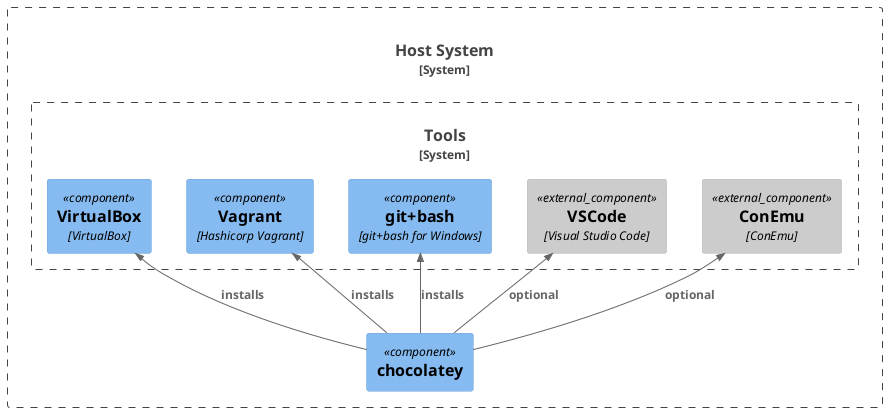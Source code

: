 @startuml
!include <C4/C4_Component>

System_Boundary(host, "Host System", "PC/Notebook") {
  Component(chocolatey, "chocolatey", "", "")
  System_Boundary(tools, "Tools") {
    Component(gitbash, "git+bash", "git+bash for Windows")
    Component(vagrant, "Vagrant", "Hashicorp Vagrant")
    Component(virtualbox, "VirtualBox", "VirtualBox")
    Component_Ext(vscode, "VSCode", "Visual Studio Code")
    Component_Ext(conemu, "ConEmu", "ConEmu")
  }
}
Rel_U(chocolatey, conemu, "optional")
Rel_U(chocolatey, vscode, "optional")
Rel_U(chocolatey, gitbash, "installs")
Rel_U(chocolatey, vagrant, "installs")
Rel_U(chocolatey, virtualbox, "installs")
@enduml
